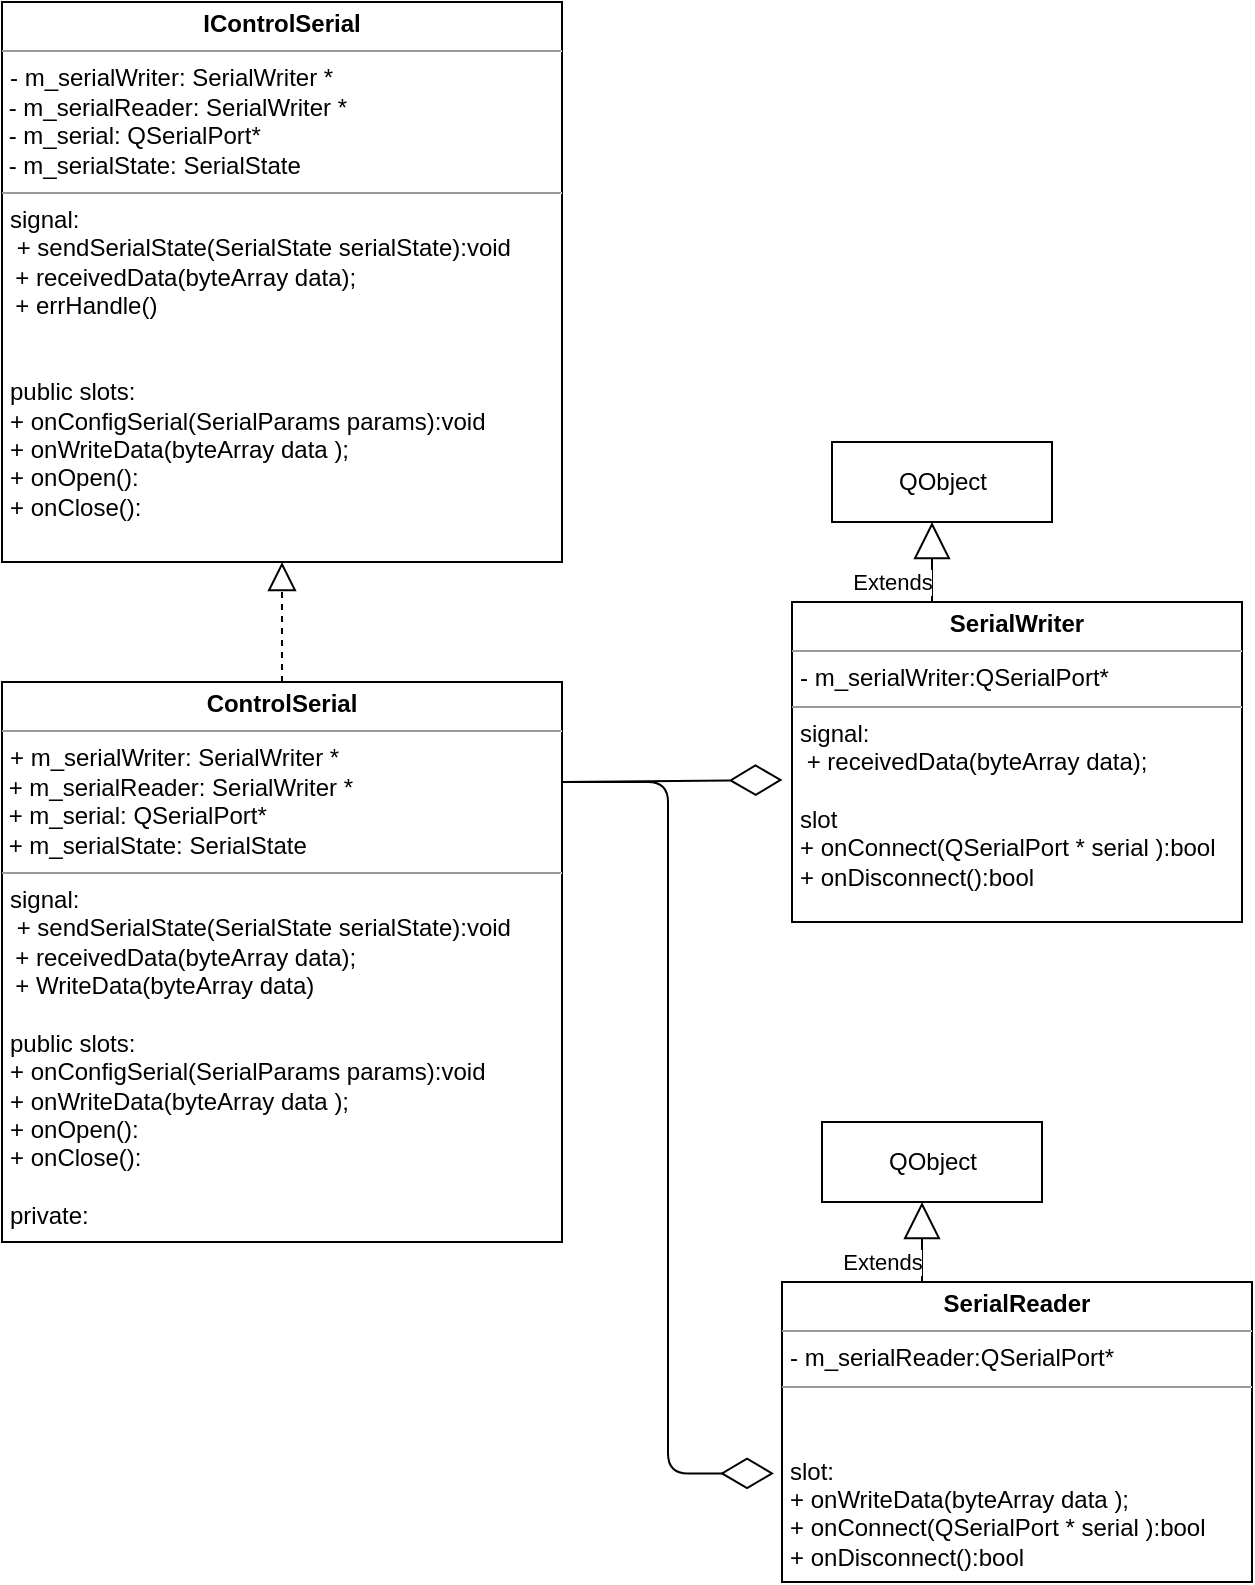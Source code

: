<mxfile version="14.5.1" type="device"><diagram id="C5RBs43oDa-KdzZeNtuy" name="Page-1"><mxGraphModel dx="766" dy="480" grid="1" gridSize="10" guides="1" tooltips="1" connect="1" arrows="1" fold="1" page="1" pageScale="1" pageWidth="827" pageHeight="1169" math="0" shadow="0"><root><mxCell id="WIyWlLk6GJQsqaUBKTNV-0"/><mxCell id="WIyWlLk6GJQsqaUBKTNV-1" parent="WIyWlLk6GJQsqaUBKTNV-0"/><mxCell id="Afk-yyZUVSwY_6oGKjoh-0" value="&lt;p style=&quot;margin: 0px ; margin-top: 4px ; text-align: center&quot;&gt;&lt;b&gt;SerialReader&lt;/b&gt;&lt;/p&gt;&lt;hr size=&quot;1&quot;&gt;&lt;p style=&quot;margin: 0px ; margin-left: 4px&quot;&gt;- m_serialReader:QSerialPort*&amp;nbsp;&lt;/p&gt;&lt;hr size=&quot;1&quot;&gt;&lt;p style=&quot;margin: 0px ; margin-left: 4px&quot;&gt;&lt;br&gt;&lt;/p&gt;&lt;p style=&quot;margin: 0px ; margin-left: 4px&quot;&gt;&lt;br&gt;&lt;/p&gt;&lt;p style=&quot;margin: 0px 0px 0px 4px&quot;&gt;slot:&lt;/p&gt;&lt;p style=&quot;margin: 0px 0px 0px 4px&quot;&gt;+ onWriteData(byteArray data&amp;nbsp;&lt;span&gt;);&lt;/span&gt;&lt;/p&gt;&lt;p style=&quot;margin: 0px 0px 0px 4px&quot;&gt;+ onConnect(QSerialPort * serial&amp;nbsp;):bool&lt;/p&gt;&lt;p style=&quot;margin: 0px 0px 0px 4px&quot;&gt;+ onDisconnect():bool&lt;/p&gt;" style="verticalAlign=top;align=left;overflow=fill;fontSize=12;fontFamily=Helvetica;html=1;" vertex="1" parent="WIyWlLk6GJQsqaUBKTNV-1"><mxGeometry x="570" y="990" width="235" height="150" as="geometry"/></mxCell><mxCell id="Afk-yyZUVSwY_6oGKjoh-1" value="Extends" style="endArrow=block;endSize=16;endFill=0;html=1;" edge="1" parent="WIyWlLk6GJQsqaUBKTNV-1"><mxGeometry x="-0.5" y="20" width="160" relative="1" as="geometry"><mxPoint x="640" y="990" as="sourcePoint"/><mxPoint x="640" y="950" as="targetPoint"/><mxPoint as="offset"/></mxGeometry></mxCell><mxCell id="Afk-yyZUVSwY_6oGKjoh-2" value="QObject" style="html=1;" vertex="1" parent="WIyWlLk6GJQsqaUBKTNV-1"><mxGeometry x="590" y="910" width="110" height="40" as="geometry"/></mxCell><mxCell id="Afk-yyZUVSwY_6oGKjoh-3" value="&lt;p style=&quot;margin: 0px ; margin-top: 4px ; text-align: center&quot;&gt;&lt;b&gt;IControlSerial&lt;/b&gt;&lt;/p&gt;&lt;hr size=&quot;1&quot;&gt;&lt;p style=&quot;margin: 0px ; margin-left: 4px&quot;&gt;- m_serialWriter: SerialWriter *&lt;/p&gt;&amp;nbsp;- m_serialReader: SerialWriter *&lt;br&gt;&amp;nbsp;- m_serial: QSerialPort*&lt;br&gt;&amp;nbsp;- m_serialState: SerialState&lt;br&gt;&lt;hr size=&quot;1&quot;&gt;&lt;p style=&quot;margin: 0px ; margin-left: 4px&quot;&gt;signal:&lt;/p&gt;&lt;p style=&quot;margin: 0px ; margin-left: 4px&quot;&gt;&amp;nbsp;+ sendSerialState(SerialState serialState):void&lt;/p&gt;&amp;nbsp; + receivedData(byteArray data);&lt;br&gt;&amp;nbsp; + errHandle()&lt;br&gt;&lt;br&gt;&lt;p style=&quot;margin: 0px ; margin-left: 4px&quot;&gt;&lt;br&gt;&lt;/p&gt;&lt;p style=&quot;margin: 0px ; margin-left: 4px&quot;&gt;public slots:&lt;/p&gt;&lt;p style=&quot;margin: 0px ; margin-left: 4px&quot;&gt;+ onConfigSerial(SerialParams params):void&lt;/p&gt;&lt;p style=&quot;margin: 0px ; margin-left: 4px&quot;&gt;+ onWriteData(byteArray data&amp;nbsp;);&lt;br&gt;&lt;/p&gt;&lt;p style=&quot;margin: 0px ; margin-left: 4px&quot;&gt;+ onOpen():&lt;/p&gt;&lt;p style=&quot;margin: 0px ; margin-left: 4px&quot;&gt;+ onClose():&lt;/p&gt;&lt;p style=&quot;margin: 0px ; margin-left: 4px&quot;&gt;&lt;br&gt;&lt;/p&gt;&lt;p style=&quot;margin: 0px ; margin-left: 4px&quot;&gt;&lt;br&gt;&lt;/p&gt;" style="verticalAlign=top;align=left;overflow=fill;fontSize=12;fontFamily=Helvetica;html=1;" vertex="1" parent="WIyWlLk6GJQsqaUBKTNV-1"><mxGeometry x="180" y="350" width="280" height="280" as="geometry"/></mxCell><mxCell id="Afk-yyZUVSwY_6oGKjoh-4" value="&lt;p style=&quot;margin: 0px ; margin-top: 4px ; text-align: center&quot;&gt;&lt;b&gt;SerialWriter&lt;/b&gt;&lt;/p&gt;&lt;hr size=&quot;1&quot;&gt;&lt;p style=&quot;margin: 0px ; margin-left: 4px&quot;&gt;- m_serialWriter:QSerialPort*&amp;nbsp;&lt;/p&gt;&lt;hr size=&quot;1&quot;&gt;&lt;p style=&quot;margin: 0px ; margin-left: 4px&quot;&gt;signal:&lt;/p&gt;&lt;p style=&quot;margin: 0px ; margin-left: 4px&quot;&gt;&amp;nbsp;+ receivedData(byteArray data);&lt;/p&gt;&lt;p style=&quot;margin: 0px ; margin-left: 4px&quot;&gt;&lt;br&gt;&lt;/p&gt;&lt;p style=&quot;margin: 0px ; margin-left: 4px&quot;&gt;slot&lt;/p&gt;&lt;p style=&quot;margin: 0px ; margin-left: 4px&quot;&gt;+ onConnect(QSerialPort * serial&amp;nbsp;&lt;span&gt;):bool&lt;/span&gt;&lt;/p&gt;&lt;p style=&quot;margin: 0px ; margin-left: 4px&quot;&gt;+ onDisconnect():bool&lt;/p&gt;&lt;p style=&quot;margin: 0px ; margin-left: 4px&quot;&gt;&lt;br&gt;&lt;/p&gt;" style="verticalAlign=top;align=left;overflow=fill;fontSize=12;fontFamily=Helvetica;html=1;" vertex="1" parent="WIyWlLk6GJQsqaUBKTNV-1"><mxGeometry x="575" y="650" width="225" height="160" as="geometry"/></mxCell><mxCell id="Afk-yyZUVSwY_6oGKjoh-5" value="Extends" style="endArrow=block;endSize=16;endFill=0;html=1;" edge="1" parent="WIyWlLk6GJQsqaUBKTNV-1"><mxGeometry x="-0.5" y="20" width="160" relative="1" as="geometry"><mxPoint x="645" y="650" as="sourcePoint"/><mxPoint x="645" y="610" as="targetPoint"/><mxPoint as="offset"/></mxGeometry></mxCell><mxCell id="Afk-yyZUVSwY_6oGKjoh-6" value="QObject" style="html=1;" vertex="1" parent="WIyWlLk6GJQsqaUBKTNV-1"><mxGeometry x="595" y="570" width="110" height="40" as="geometry"/></mxCell><mxCell id="Afk-yyZUVSwY_6oGKjoh-8" value="&lt;p style=&quot;margin: 0px ; margin-top: 4px ; text-align: center&quot;&gt;&lt;b&gt;ControlSerial&lt;/b&gt;&lt;/p&gt;&lt;hr size=&quot;1&quot;&gt;&lt;p style=&quot;margin: 0px ; margin-left: 4px&quot;&gt;+ m_serialWriter: SerialWriter *&lt;/p&gt;&amp;nbsp;+ m_serialReader: SerialWriter *&lt;br&gt;&amp;nbsp;+ m_serial: QSerialPort*&lt;br&gt;&amp;nbsp;+ m_serialState: SerialState&lt;br&gt;&lt;hr size=&quot;1&quot;&gt;&lt;p style=&quot;margin: 0px ; margin-left: 4px&quot;&gt;signal:&lt;/p&gt;&lt;p style=&quot;margin: 0px ; margin-left: 4px&quot;&gt;&amp;nbsp;+ sendSerialState(SerialState serialState):void&lt;/p&gt;&amp;nbsp; + receivedData(byteArray data);&lt;br&gt;&amp;nbsp; + WriteData(byteArray data)&lt;br&gt;&lt;p style=&quot;margin: 0px ; margin-left: 4px&quot;&gt;&lt;br&gt;&lt;/p&gt;&lt;p style=&quot;margin: 0px ; margin-left: 4px&quot;&gt;public slots:&lt;/p&gt;&lt;p style=&quot;margin: 0px ; margin-left: 4px&quot;&gt;+ onConfigSerial(SerialParams params):void&lt;/p&gt;&lt;p style=&quot;margin: 0px ; margin-left: 4px&quot;&gt;+ onWriteData(byteArray data&amp;nbsp;);&lt;br&gt;&lt;/p&gt;&lt;p style=&quot;margin: 0px ; margin-left: 4px&quot;&gt;+ onOpen():&lt;/p&gt;&lt;p style=&quot;margin: 0px ; margin-left: 4px&quot;&gt;+ onClose():&lt;br&gt;&lt;/p&gt;&lt;p style=&quot;margin: 0px ; margin-left: 4px&quot;&gt;&lt;br&gt;&lt;/p&gt;&lt;p style=&quot;margin: 0px ; margin-left: 4px&quot;&gt;private:&lt;/p&gt;&lt;p style=&quot;margin: 0px ; margin-left: 4px&quot;&gt;&lt;br&gt;&lt;/p&gt;&lt;p style=&quot;margin: 0px ; margin-left: 4px&quot;&gt;&lt;br&gt;&lt;/p&gt;" style="verticalAlign=top;align=left;overflow=fill;fontSize=12;fontFamily=Helvetica;html=1;" vertex="1" parent="WIyWlLk6GJQsqaUBKTNV-1"><mxGeometry x="180" y="690" width="280" height="280" as="geometry"/></mxCell><mxCell id="Afk-yyZUVSwY_6oGKjoh-9" value="" style="endArrow=block;dashed=1;endFill=0;endSize=12;html=1;entryX=0.5;entryY=1;entryDx=0;entryDy=0;exitX=0.5;exitY=0;exitDx=0;exitDy=0;" edge="1" parent="WIyWlLk6GJQsqaUBKTNV-1" source="Afk-yyZUVSwY_6oGKjoh-8" target="Afk-yyZUVSwY_6oGKjoh-3"><mxGeometry width="160" relative="1" as="geometry"><mxPoint x="240" y="680" as="sourcePoint"/><mxPoint x="400" y="680" as="targetPoint"/></mxGeometry></mxCell><mxCell id="Afk-yyZUVSwY_6oGKjoh-10" value="" style="endArrow=diamondThin;endFill=0;endSize=24;html=1;entryX=-0.021;entryY=0.556;entryDx=0;entryDy=0;entryPerimeter=0;" edge="1" parent="WIyWlLk6GJQsqaUBKTNV-1" target="Afk-yyZUVSwY_6oGKjoh-4"><mxGeometry width="160" relative="1" as="geometry"><mxPoint x="460" y="740" as="sourcePoint"/><mxPoint x="540" y="740" as="targetPoint"/><Array as="points"/></mxGeometry></mxCell><mxCell id="Afk-yyZUVSwY_6oGKjoh-11" value="" style="endArrow=diamondThin;endFill=0;endSize=24;html=1;entryX=-0.017;entryY=0.638;entryDx=0;entryDy=0;entryPerimeter=0;edgeStyle=elbowEdgeStyle;" edge="1" parent="WIyWlLk6GJQsqaUBKTNV-1" target="Afk-yyZUVSwY_6oGKjoh-0"><mxGeometry width="160" relative="1" as="geometry"><mxPoint x="460" y="740" as="sourcePoint"/><mxPoint x="620" y="740" as="targetPoint"/></mxGeometry></mxCell></root></mxGraphModel></diagram></mxfile>